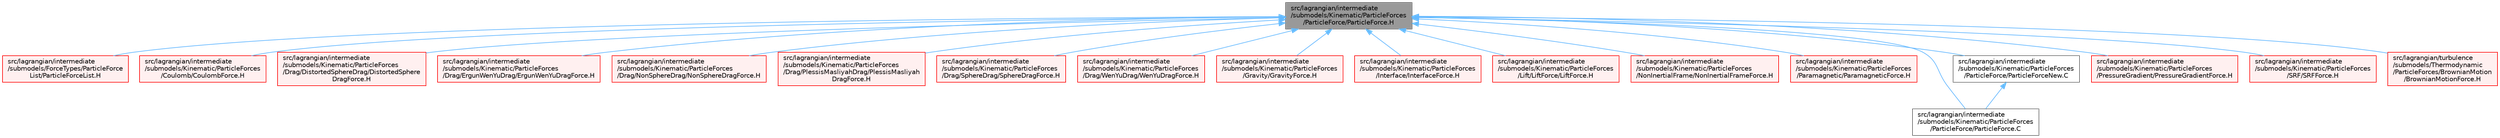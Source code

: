 digraph "src/lagrangian/intermediate/submodels/Kinematic/ParticleForces/ParticleForce/ParticleForce.H"
{
 // LATEX_PDF_SIZE
  bgcolor="transparent";
  edge [fontname=Helvetica,fontsize=10,labelfontname=Helvetica,labelfontsize=10];
  node [fontname=Helvetica,fontsize=10,shape=box,height=0.2,width=0.4];
  Node1 [id="Node000001",label="src/lagrangian/intermediate\l/submodels/Kinematic/ParticleForces\l/ParticleForce/ParticleForce.H",height=0.2,width=0.4,color="gray40", fillcolor="grey60", style="filled", fontcolor="black",tooltip=" "];
  Node1 -> Node2 [id="edge1_Node000001_Node000002",dir="back",color="steelblue1",style="solid",tooltip=" "];
  Node2 [id="Node000002",label="src/lagrangian/intermediate\l/submodels/ForceTypes/ParticleForce\lList/ParticleForceList.H",height=0.2,width=0.4,color="red", fillcolor="#FFF0F0", style="filled",URL="$ParticleForceList_8H.html",tooltip=" "];
  Node1 -> Node40 [id="edge2_Node000001_Node000040",dir="back",color="steelblue1",style="solid",tooltip=" "];
  Node40 [id="Node000040",label="src/lagrangian/intermediate\l/submodels/Kinematic/ParticleForces\l/Coulomb/CoulombForce.H",height=0.2,width=0.4,color="red", fillcolor="#FFF0F0", style="filled",URL="$CoulombForce_8H.html",tooltip=" "];
  Node1 -> Node44 [id="edge3_Node000001_Node000044",dir="back",color="steelblue1",style="solid",tooltip=" "];
  Node44 [id="Node000044",label="src/lagrangian/intermediate\l/submodels/Kinematic/ParticleForces\l/Drag/DistortedSphereDrag/DistortedSphere\lDragForce.H",height=0.2,width=0.4,color="red", fillcolor="#FFF0F0", style="filled",URL="$DistortedSphereDragForce_8H.html",tooltip=" "];
  Node1 -> Node46 [id="edge4_Node000001_Node000046",dir="back",color="steelblue1",style="solid",tooltip=" "];
  Node46 [id="Node000046",label="src/lagrangian/intermediate\l/submodels/Kinematic/ParticleForces\l/Drag/ErgunWenYuDrag/ErgunWenYuDragForce.H",height=0.2,width=0.4,color="red", fillcolor="#FFF0F0", style="filled",URL="$ErgunWenYuDragForce_8H.html",tooltip=" "];
  Node1 -> Node48 [id="edge5_Node000001_Node000048",dir="back",color="steelblue1",style="solid",tooltip=" "];
  Node48 [id="Node000048",label="src/lagrangian/intermediate\l/submodels/Kinematic/ParticleForces\l/Drag/NonSphereDrag/NonSphereDragForce.H",height=0.2,width=0.4,color="red", fillcolor="#FFF0F0", style="filled",URL="$NonSphereDragForce_8H.html",tooltip=" "];
  Node1 -> Node50 [id="edge6_Node000001_Node000050",dir="back",color="steelblue1",style="solid",tooltip=" "];
  Node50 [id="Node000050",label="src/lagrangian/intermediate\l/submodels/Kinematic/ParticleForces\l/Drag/PlessisMasliyahDrag/PlessisMasliyah\lDragForce.H",height=0.2,width=0.4,color="red", fillcolor="#FFF0F0", style="filled",URL="$PlessisMasliyahDragForce_8H.html",tooltip=" "];
  Node1 -> Node52 [id="edge7_Node000001_Node000052",dir="back",color="steelblue1",style="solid",tooltip=" "];
  Node52 [id="Node000052",label="src/lagrangian/intermediate\l/submodels/Kinematic/ParticleForces\l/Drag/SphereDrag/SphereDragForce.H",height=0.2,width=0.4,color="red", fillcolor="#FFF0F0", style="filled",URL="$SphereDragForce_8H.html",tooltip=" "];
  Node1 -> Node54 [id="edge8_Node000001_Node000054",dir="back",color="steelblue1",style="solid",tooltip=" "];
  Node54 [id="Node000054",label="src/lagrangian/intermediate\l/submodels/Kinematic/ParticleForces\l/Drag/WenYuDrag/WenYuDragForce.H",height=0.2,width=0.4,color="red", fillcolor="#FFF0F0", style="filled",URL="$WenYuDragForce_8H.html",tooltip=" "];
  Node1 -> Node56 [id="edge9_Node000001_Node000056",dir="back",color="steelblue1",style="solid",tooltip=" "];
  Node56 [id="Node000056",label="src/lagrangian/intermediate\l/submodels/Kinematic/ParticleForces\l/Gravity/GravityForce.H",height=0.2,width=0.4,color="red", fillcolor="#FFF0F0", style="filled",URL="$GravityForce_8H.html",tooltip=" "];
  Node1 -> Node58 [id="edge10_Node000001_Node000058",dir="back",color="steelblue1",style="solid",tooltip=" "];
  Node58 [id="Node000058",label="src/lagrangian/intermediate\l/submodels/Kinematic/ParticleForces\l/Interface/InterfaceForce.H",height=0.2,width=0.4,color="red", fillcolor="#FFF0F0", style="filled",URL="$InterfaceForce_8H.html",tooltip=" "];
  Node1 -> Node60 [id="edge11_Node000001_Node000060",dir="back",color="steelblue1",style="solid",tooltip=" "];
  Node60 [id="Node000060",label="src/lagrangian/intermediate\l/submodels/Kinematic/ParticleForces\l/Lift/LiftForce/LiftForce.H",height=0.2,width=0.4,color="red", fillcolor="#FFF0F0", style="filled",URL="$LiftForce_8H.html",tooltip=" "];
  Node1 -> Node66 [id="edge12_Node000001_Node000066",dir="back",color="steelblue1",style="solid",tooltip=" "];
  Node66 [id="Node000066",label="src/lagrangian/intermediate\l/submodels/Kinematic/ParticleForces\l/NonInertialFrame/NonInertialFrameForce.H",height=0.2,width=0.4,color="red", fillcolor="#FFF0F0", style="filled",URL="$NonInertialFrameForce_8H.html",tooltip=" "];
  Node1 -> Node68 [id="edge13_Node000001_Node000068",dir="back",color="steelblue1",style="solid",tooltip=" "];
  Node68 [id="Node000068",label="src/lagrangian/intermediate\l/submodels/Kinematic/ParticleForces\l/Paramagnetic/ParamagneticForce.H",height=0.2,width=0.4,color="red", fillcolor="#FFF0F0", style="filled",URL="$ParamagneticForce_8H.html",tooltip=" "];
  Node1 -> Node70 [id="edge14_Node000001_Node000070",dir="back",color="steelblue1",style="solid",tooltip=" "];
  Node70 [id="Node000070",label="src/lagrangian/intermediate\l/submodels/Kinematic/ParticleForces\l/ParticleForce/ParticleForce.C",height=0.2,width=0.4,color="grey40", fillcolor="white", style="filled",URL="$ParticleForce_8C.html",tooltip=" "];
  Node1 -> Node71 [id="edge15_Node000001_Node000071",dir="back",color="steelblue1",style="solid",tooltip=" "];
  Node71 [id="Node000071",label="src/lagrangian/intermediate\l/submodels/Kinematic/ParticleForces\l/ParticleForce/ParticleForceNew.C",height=0.2,width=0.4,color="grey40", fillcolor="white", style="filled",URL="$ParticleForceNew_8C.html",tooltip=" "];
  Node71 -> Node70 [id="edge16_Node000071_Node000070",dir="back",color="steelblue1",style="solid",tooltip=" "];
  Node1 -> Node72 [id="edge17_Node000001_Node000072",dir="back",color="steelblue1",style="solid",tooltip=" "];
  Node72 [id="Node000072",label="src/lagrangian/intermediate\l/submodels/Kinematic/ParticleForces\l/PressureGradient/PressureGradientForce.H",height=0.2,width=0.4,color="red", fillcolor="#FFF0F0", style="filled",URL="$PressureGradientForce_8H.html",tooltip=" "];
  Node1 -> Node76 [id="edge18_Node000001_Node000076",dir="back",color="steelblue1",style="solid",tooltip=" "];
  Node76 [id="Node000076",label="src/lagrangian/intermediate\l/submodels/Kinematic/ParticleForces\l/SRF/SRFForce.H",height=0.2,width=0.4,color="red", fillcolor="#FFF0F0", style="filled",URL="$SRFForce_8H.html",tooltip=" "];
  Node1 -> Node78 [id="edge19_Node000001_Node000078",dir="back",color="steelblue1",style="solid",tooltip=" "];
  Node78 [id="Node000078",label="src/lagrangian/turbulence\l/submodels/Thermodynamic\l/ParticleForces/BrownianMotion\l/BrownianMotionForce.H",height=0.2,width=0.4,color="red", fillcolor="#FFF0F0", style="filled",URL="$BrownianMotionForce_8H.html",tooltip=" "];
}
